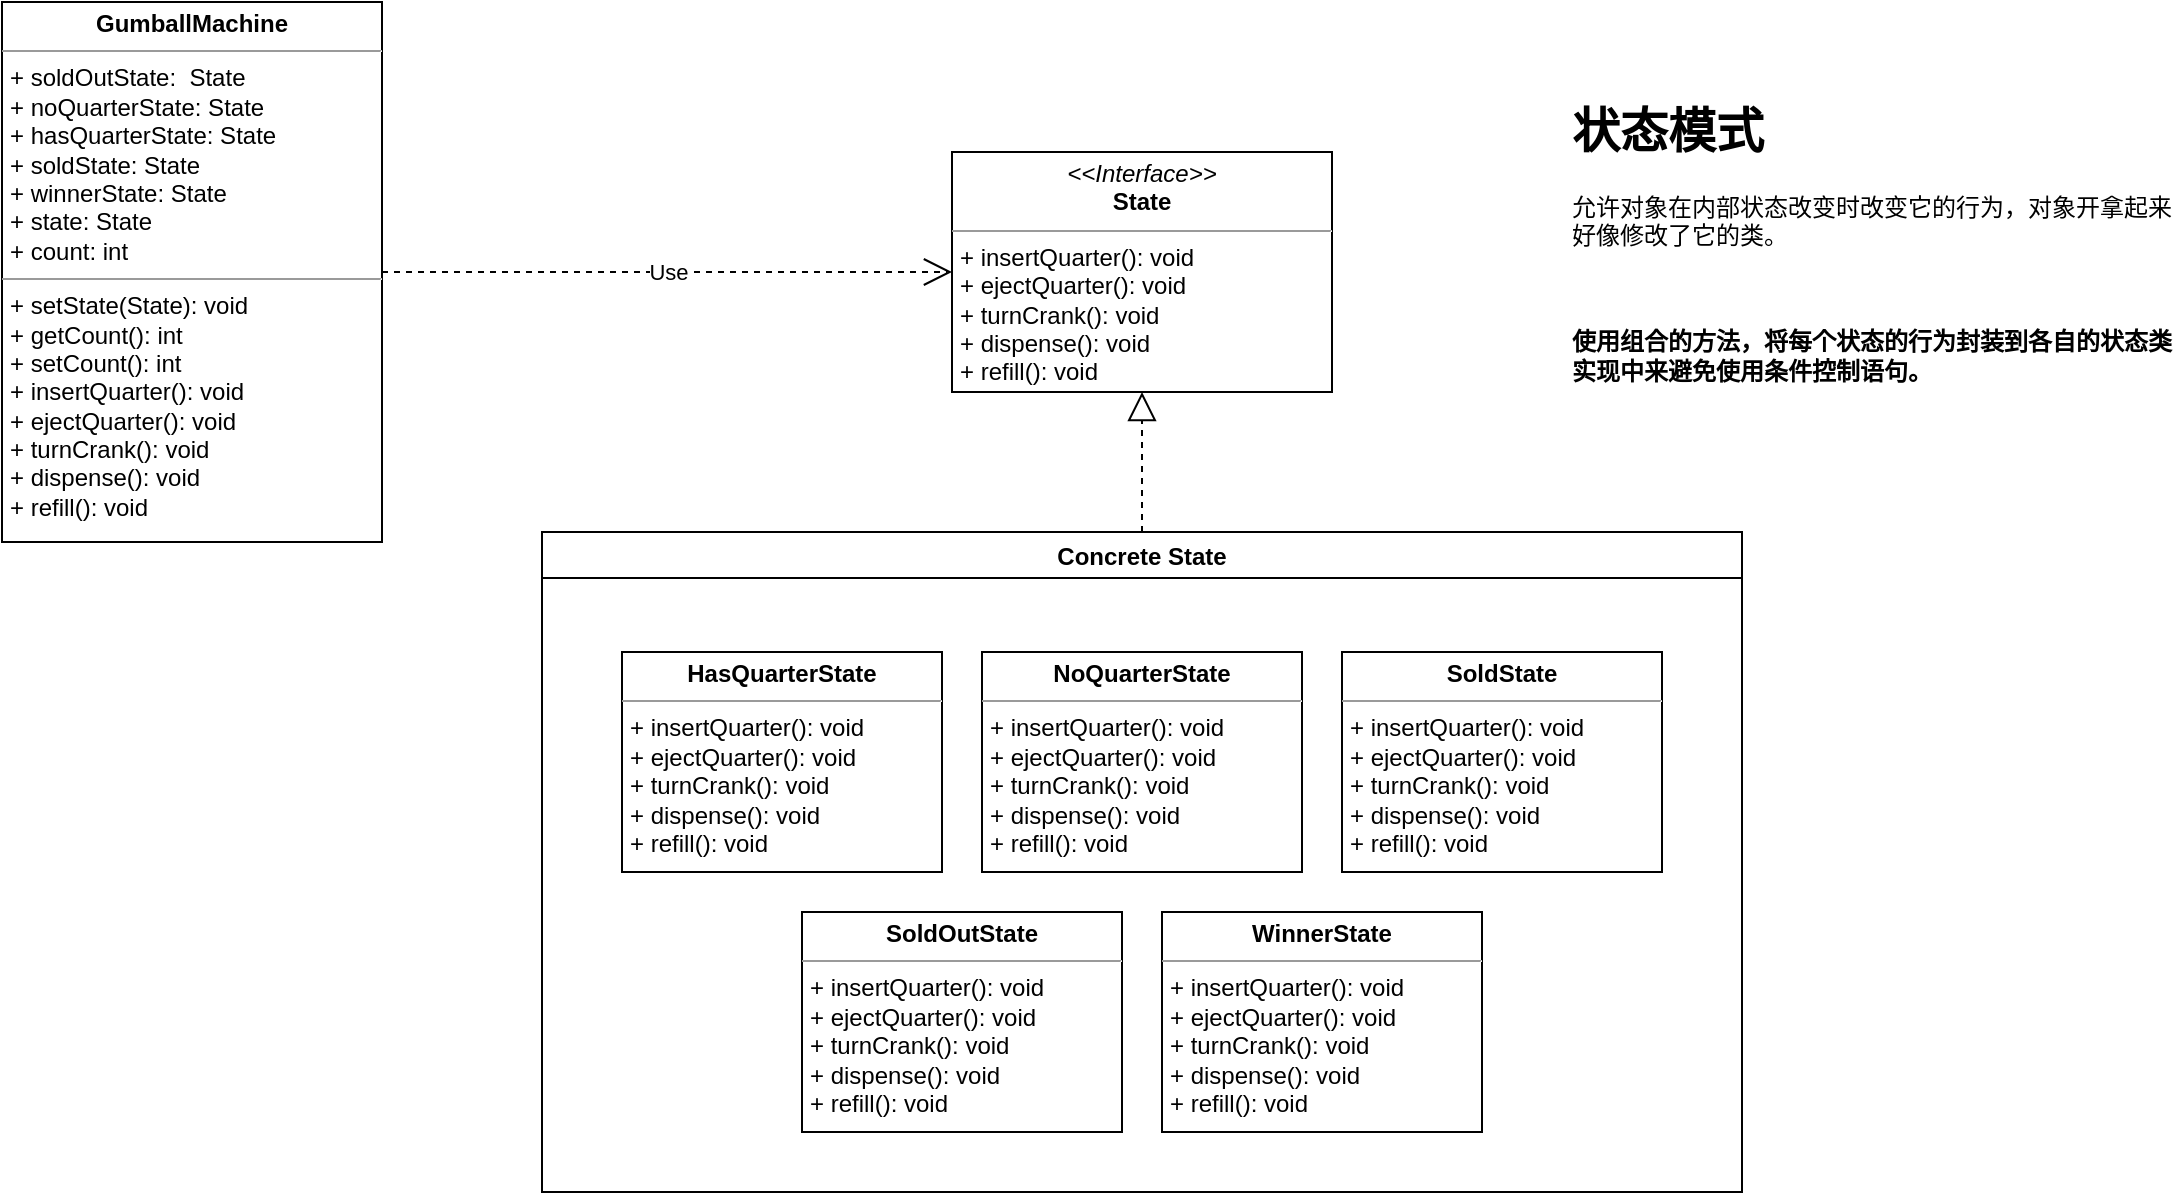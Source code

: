 <mxfile version="17.4.6" type="device"><diagram id="yiRcW1oDyOd1D3s7OZtz" name="第 1 页"><mxGraphModel dx="1673" dy="887" grid="1" gridSize="10" guides="1" tooltips="1" connect="1" arrows="1" fold="1" page="1" pageScale="1" pageWidth="827" pageHeight="1169" math="0" shadow="0"><root><mxCell id="0"/><mxCell id="1" parent="0"/><mxCell id="oxzaScW5Z9oaiOvKkfPr-1" value="&lt;p style=&quot;margin: 0px ; margin-top: 4px ; text-align: center&quot;&gt;&lt;b&gt;GumballMachine&lt;/b&gt;&lt;/p&gt;&lt;hr size=&quot;1&quot;&gt;&lt;p style=&quot;margin: 0px ; margin-left: 4px&quot;&gt;+ soldOutState:&amp;nbsp; State&lt;/p&gt;&lt;p style=&quot;margin: 0px ; margin-left: 4px&quot;&gt;+ noQuarterState: State&lt;/p&gt;&lt;p style=&quot;margin: 0px ; margin-left: 4px&quot;&gt;+ hasQuarterState: State&lt;/p&gt;&lt;p style=&quot;margin: 0px ; margin-left: 4px&quot;&gt;+ soldState: State&lt;/p&gt;&lt;p style=&quot;margin: 0px ; margin-left: 4px&quot;&gt;+ winnerState: State&lt;/p&gt;&lt;p style=&quot;margin: 0px ; margin-left: 4px&quot;&gt;+ state: State&lt;/p&gt;&lt;p style=&quot;margin: 0px ; margin-left: 4px&quot;&gt;+ count: int&lt;/p&gt;&lt;hr size=&quot;1&quot;&gt;&lt;p style=&quot;margin: 0px 0px 0px 4px&quot;&gt;+ setState(State): void&lt;/p&gt;&lt;p style=&quot;margin: 0px 0px 0px 4px&quot;&gt;+ getCount(): int&lt;/p&gt;&lt;p style=&quot;margin: 0px 0px 0px 4px&quot;&gt;+ setCount(): int&lt;/p&gt;&lt;p style=&quot;margin: 0px 0px 0px 4px&quot;&gt;+ insertQuarter(): void&lt;br&gt;+ ejectQuarter(): void&lt;/p&gt;&lt;p style=&quot;margin: 0px 0px 0px 4px&quot;&gt;+ turnCrank(): void&lt;/p&gt;&lt;p style=&quot;margin: 0px 0px 0px 4px&quot;&gt;+ dispense(): void&lt;/p&gt;&lt;p style=&quot;margin: 0px 0px 0px 4px&quot;&gt;+ refill(): void&lt;/p&gt;" style="verticalAlign=top;align=left;overflow=fill;fontSize=12;fontFamily=Helvetica;html=1;" vertex="1" parent="1"><mxGeometry x="290" y="65" width="190" height="270" as="geometry"/></mxCell><mxCell id="oxzaScW5Z9oaiOvKkfPr-3" value="&lt;p style=&quot;margin: 0px ; margin-top: 4px ; text-align: center&quot;&gt;&lt;i&gt;&amp;lt;&amp;lt;Interface&amp;gt;&amp;gt;&lt;/i&gt;&lt;br&gt;&lt;b&gt;State&lt;/b&gt;&lt;/p&gt;&lt;hr size=&quot;1&quot;&gt;&lt;p style=&quot;margin: 0px ; margin-left: 4px&quot;&gt;+ insertQuarter(): void&lt;br&gt;+ ejectQuarter(): void&lt;/p&gt;&lt;p style=&quot;margin: 0px ; margin-left: 4px&quot;&gt;+ turnCrank(): void&lt;/p&gt;&lt;p style=&quot;margin: 0px ; margin-left: 4px&quot;&gt;+ dispense(): void&lt;/p&gt;&lt;p style=&quot;margin: 0px ; margin-left: 4px&quot;&gt;+ refill(): void&lt;/p&gt;" style="verticalAlign=top;align=left;overflow=fill;fontSize=12;fontFamily=Helvetica;html=1;labelBackgroundColor=none;fontColor=#000000;" vertex="1" parent="1"><mxGeometry x="765" y="140" width="190" height="120" as="geometry"/></mxCell><mxCell id="oxzaScW5Z9oaiOvKkfPr-10" value="Concrete State" style="swimlane;labelBackgroundColor=none;fontFamily=Helvetica;fontColor=#000000;" vertex="1" parent="1"><mxGeometry x="560" y="330" width="600" height="330" as="geometry"/></mxCell><mxCell id="oxzaScW5Z9oaiOvKkfPr-4" value="&lt;p style=&quot;margin: 0px ; margin-top: 4px ; text-align: center&quot;&gt;&lt;b&gt;HasQuarterState&lt;/b&gt;&lt;/p&gt;&lt;hr size=&quot;1&quot;&gt;&lt;p style=&quot;margin: 0px 0px 0px 4px&quot;&gt;+ insertQuarter(): void&lt;br&gt;+ ejectQuarter(): void&lt;/p&gt;&lt;p style=&quot;margin: 0px 0px 0px 4px&quot;&gt;+ turnCrank(): void&lt;/p&gt;&lt;p style=&quot;margin: 0px 0px 0px 4px&quot;&gt;+ dispense(): void&lt;/p&gt;&lt;p style=&quot;margin: 0px 0px 0px 4px&quot;&gt;+ refill(): void&lt;/p&gt;" style="verticalAlign=top;align=left;overflow=fill;fontSize=12;fontFamily=Helvetica;html=1;labelBackgroundColor=none;fontColor=#000000;" vertex="1" parent="oxzaScW5Z9oaiOvKkfPr-10"><mxGeometry x="40" y="60" width="160" height="110" as="geometry"/></mxCell><mxCell id="oxzaScW5Z9oaiOvKkfPr-6" value="&lt;p style=&quot;margin: 0px ; margin-top: 4px ; text-align: center&quot;&gt;&lt;b&gt;NoQuarterState&lt;/b&gt;&lt;/p&gt;&lt;hr size=&quot;1&quot;&gt;&lt;p style=&quot;margin: 0px 0px 0px 4px&quot;&gt;+ insertQuarter(): void&lt;br&gt;+ ejectQuarter(): void&lt;/p&gt;&lt;p style=&quot;margin: 0px 0px 0px 4px&quot;&gt;+ turnCrank(): void&lt;/p&gt;&lt;p style=&quot;margin: 0px 0px 0px 4px&quot;&gt;+ dispense(): void&lt;/p&gt;&lt;p style=&quot;margin: 0px 0px 0px 4px&quot;&gt;+ refill(): void&lt;/p&gt;" style="verticalAlign=top;align=left;overflow=fill;fontSize=12;fontFamily=Helvetica;html=1;labelBackgroundColor=none;fontColor=#000000;" vertex="1" parent="oxzaScW5Z9oaiOvKkfPr-10"><mxGeometry x="220" y="60" width="160" height="110" as="geometry"/></mxCell><mxCell id="oxzaScW5Z9oaiOvKkfPr-7" value="&lt;p style=&quot;margin: 0px ; margin-top: 4px ; text-align: center&quot;&gt;&lt;b&gt;SoldState&lt;/b&gt;&lt;/p&gt;&lt;hr size=&quot;1&quot;&gt;&lt;p style=&quot;margin: 0px 0px 0px 4px&quot;&gt;+ insertQuarter(): void&lt;br&gt;+ ejectQuarter(): void&lt;/p&gt;&lt;p style=&quot;margin: 0px 0px 0px 4px&quot;&gt;+ turnCrank(): void&lt;/p&gt;&lt;p style=&quot;margin: 0px 0px 0px 4px&quot;&gt;+ dispense(): void&lt;/p&gt;&lt;p style=&quot;margin: 0px 0px 0px 4px&quot;&gt;+ refill(): void&lt;/p&gt;" style="verticalAlign=top;align=left;overflow=fill;fontSize=12;fontFamily=Helvetica;html=1;labelBackgroundColor=none;fontColor=#000000;" vertex="1" parent="oxzaScW5Z9oaiOvKkfPr-10"><mxGeometry x="400" y="60" width="160" height="110" as="geometry"/></mxCell><mxCell id="oxzaScW5Z9oaiOvKkfPr-8" value="&lt;p style=&quot;margin: 0px ; margin-top: 4px ; text-align: center&quot;&gt;&lt;b&gt;SoldOutState&lt;/b&gt;&lt;/p&gt;&lt;hr size=&quot;1&quot;&gt;&lt;p style=&quot;margin: 0px 0px 0px 4px&quot;&gt;+ insertQuarter(): void&lt;br&gt;+ ejectQuarter(): void&lt;/p&gt;&lt;p style=&quot;margin: 0px 0px 0px 4px&quot;&gt;+ turnCrank(): void&lt;/p&gt;&lt;p style=&quot;margin: 0px 0px 0px 4px&quot;&gt;+ dispense(): void&lt;/p&gt;&lt;p style=&quot;margin: 0px 0px 0px 4px&quot;&gt;+ refill(): void&lt;/p&gt;" style="verticalAlign=top;align=left;overflow=fill;fontSize=12;fontFamily=Helvetica;html=1;labelBackgroundColor=none;fontColor=#000000;" vertex="1" parent="oxzaScW5Z9oaiOvKkfPr-10"><mxGeometry x="130" y="190" width="160" height="110" as="geometry"/></mxCell><mxCell id="oxzaScW5Z9oaiOvKkfPr-9" value="&lt;p style=&quot;margin: 0px ; margin-top: 4px ; text-align: center&quot;&gt;&lt;b&gt;WinnerState&lt;/b&gt;&lt;/p&gt;&lt;hr size=&quot;1&quot;&gt;&lt;p style=&quot;margin: 0px 0px 0px 4px&quot;&gt;+ insertQuarter(): void&lt;br&gt;+ ejectQuarter(): void&lt;/p&gt;&lt;p style=&quot;margin: 0px 0px 0px 4px&quot;&gt;+ turnCrank(): void&lt;/p&gt;&lt;p style=&quot;margin: 0px 0px 0px 4px&quot;&gt;+ dispense(): void&lt;/p&gt;&lt;p style=&quot;margin: 0px 0px 0px 4px&quot;&gt;+ refill(): void&lt;/p&gt;" style="verticalAlign=top;align=left;overflow=fill;fontSize=12;fontFamily=Helvetica;html=1;labelBackgroundColor=none;fontColor=#000000;" vertex="1" parent="oxzaScW5Z9oaiOvKkfPr-10"><mxGeometry x="310" y="190" width="160" height="110" as="geometry"/></mxCell><mxCell id="oxzaScW5Z9oaiOvKkfPr-11" value="" style="endArrow=block;dashed=1;endFill=0;endSize=12;html=1;rounded=0;fontFamily=Helvetica;fontColor=#000000;entryX=0.5;entryY=1;entryDx=0;entryDy=0;exitX=0.5;exitY=0;exitDx=0;exitDy=0;" edge="1" parent="1" source="oxzaScW5Z9oaiOvKkfPr-10" target="oxzaScW5Z9oaiOvKkfPr-3"><mxGeometry width="160" relative="1" as="geometry"><mxPoint x="690" y="360" as="sourcePoint"/><mxPoint x="850" y="360" as="targetPoint"/></mxGeometry></mxCell><mxCell id="oxzaScW5Z9oaiOvKkfPr-12" value="Use" style="endArrow=open;endSize=12;dashed=1;html=1;rounded=0;fontFamily=Helvetica;fontColor=#000000;entryX=0;entryY=0.5;entryDx=0;entryDy=0;exitX=1;exitY=0.5;exitDx=0;exitDy=0;" edge="1" parent="1" source="oxzaScW5Z9oaiOvKkfPr-1" target="oxzaScW5Z9oaiOvKkfPr-3"><mxGeometry width="160" relative="1" as="geometry"><mxPoint x="690" y="360" as="sourcePoint"/><mxPoint x="850" y="360" as="targetPoint"/></mxGeometry></mxCell><mxCell id="oxzaScW5Z9oaiOvKkfPr-13" value="&lt;h1&gt;状态模式&lt;/h1&gt;&lt;p&gt;允许对象在内部状态改变时改变它的行为，对象开拿起来好像修改了它的类。&lt;/p&gt;&lt;p&gt;&lt;span&gt;&lt;br&gt;&lt;/span&gt;&lt;/p&gt;&lt;p&gt;&lt;span&gt;&lt;b&gt;使用组合的方法，将每个状态的行为封装到各自的状态类实现中来避免使用条件控制语句。&lt;/b&gt;&lt;/span&gt;&lt;br&gt;&lt;/p&gt;" style="text;html=1;strokeColor=none;fillColor=none;spacing=5;spacingTop=-20;whiteSpace=wrap;overflow=hidden;rounded=0;labelBackgroundColor=none;fontFamily=Helvetica;fontColor=#000000;" vertex="1" parent="1"><mxGeometry x="1070" y="110" width="310" height="160" as="geometry"/></mxCell></root></mxGraphModel></diagram></mxfile>